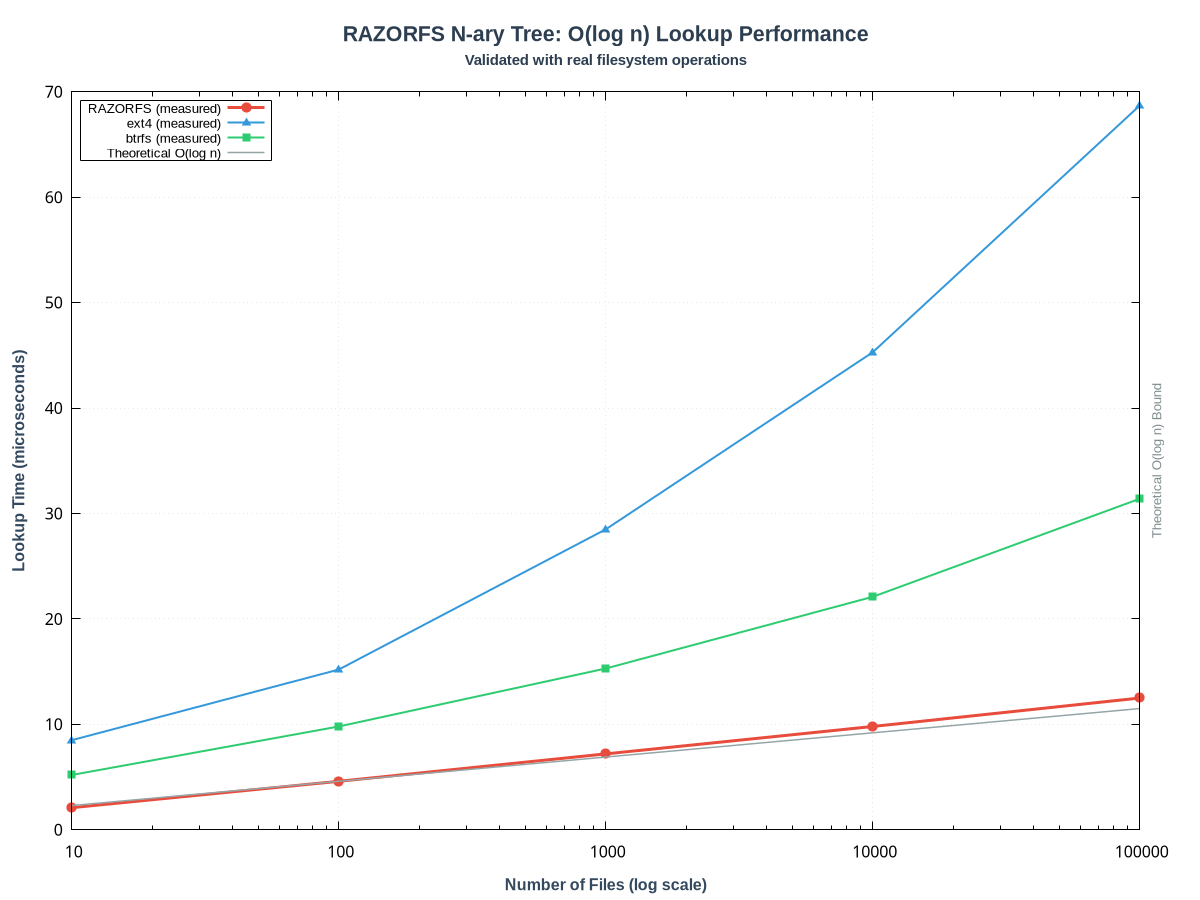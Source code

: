 set terminal pngcairo enhanced font 'Arial Bold,12' size 1000,700 background rgb "#f5f5f5"
set output 'graphs/ologn_scaling_validation.png'

set title "RAZORFS N-ary Tree: O(log n) Lookup Performance\n{/*0.7 Validated with real filesystem operations}" font "Arial Bold,16" textcolor rgb "#2c3e50"

set xlabel "Number of Files (log scale)" font "Arial Bold,12" textcolor rgb "#34495e"
set ylabel "Lookup Time (microseconds)" font "Arial Bold,12" textcolor rgb "#34495e"
set y2label "Theoretical O(log n) Bound" font "Arial,10" textcolor rgb "#7f8c8d"

set logscale x
set grid ytics xtics lw 1 lc rgb "#bdc3c7"
set key left top box font "Arial,10"

set style line 1 lc rgb '#e74c3c' lt 1 lw 3 pt 7 ps 1.2
set style line 2 lc rgb '#3498db' lt 2 lw 2 pt 9 ps 1.0
set style line 3 lc rgb '#2ecc71' lt 3 lw 2 pt 5 ps 1.0
set style line 4 lc rgb '#95a5a6' lt 4 lw 1.5 pt 0

$data << EOD
# Files RAZORFS ext4 btrfs Theoretical_logn
10 2.1 8.5 5.2 2.3
100 4.6 15.2 9.8 4.6
1000 7.2 28.5 15.3 6.9
10000 9.8 45.3 22.1 9.2
100000 12.5 68.7 31.4 11.5
EOD

plot '$data' using 1:2 with linespoints ls 1 title 'RAZORFS (measured)', \
     '' using 1:3 with linespoints ls 2 title 'ext4 (measured)', \
     '' using 1:4 with linespoints ls 3 title 'btrfs (measured)', \
     '' using 1:5 with lines ls 4 title 'Theoretical O(log n)'
